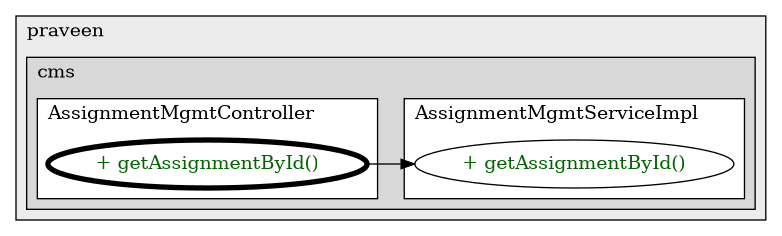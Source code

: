 @startuml

/' diagram meta data start
config=CallConfiguration;
{
  "rootMethod": "s.praveen.cms.controller.AssignmentMgmtController#getAssignmentById(long)",
  "projectClassification": {
    "searchMode": "OpenProject", // OpenProject, AllProjects
    "includedProjects": "",
    "pathEndKeywords": "*.impl",
    "isClientPath": "",
    "isClientName": "",
    "isTestPath": "",
    "isTestName": "",
    "isMappingPath": "",
    "isMappingName": "",
    "isDataAccessPath": "",
    "isDataAccessName": "",
    "isDataStructurePath": "",
    "isDataStructureName": "",
    "isInterfaceStructuresPath": "",
    "isInterfaceStructuresName": "",
    "isEntryPointPath": "",
    "isEntryPointName": "",
    "treatFinalFieldsAsMandatory": false
  },
  "graphRestriction": {
    "classPackageExcludeFilter": "",
    "classPackageIncludeFilter": "",
    "classNameExcludeFilter": "",
    "classNameIncludeFilter": "",
    "methodNameExcludeFilter": "",
    "methodNameIncludeFilter": "",
    "removeByInheritance": "", // inheritance/annotation based filtering is done in a second step
    "removeByAnnotation": "",
    "removeByClassPackage": "", // cleanup the graph after inheritance/annotation based filtering is done
    "removeByClassName": "",
    "cutMappings": false,
    "cutEnum": true,
    "cutTests": true,
    "cutClient": true,
    "cutDataAccess": true,
    "cutInterfaceStructures": true,
    "cutDataStructures": true,
    "cutGetterAndSetter": true,
    "cutConstructors": true
  },
  "graphTraversal": {
    "forwardDepth": 3,
    "backwardDepth": 3,
    "classPackageExcludeFilter": "",
    "classPackageIncludeFilter": "",
    "classNameExcludeFilter": "",
    "classNameIncludeFilter": "",
    "methodNameExcludeFilter": "",
    "methodNameIncludeFilter": "",
    "hideMappings": false,
    "hideDataStructures": false,
    "hidePrivateMethods": true,
    "hideInterfaceCalls": true, // indirection: implementation -> interface (is hidden) -> implementation
    "onlyShowApplicationEntryPoints": false, // root node is included
    "useMethodCallsForStructureDiagram": "ForwardOnly" // ForwardOnly, BothDirections, No
  },
  "details": {
    "aggregation": "GroupByClass", // ByClass, GroupByClass, None
    "showMethodParametersTypes": false,
    "showMethodParametersNames": false,
    "showMethodReturnType": false,
    "showPackageLevels": 2,
    "showCallOrder": false,
    "edgeMode": "MethodsOnly", // TypesOnly, MethodsOnly, TypesAndMethods, MethodsAndDirectTypeUsage
    "showDetailedClassStructure": false
  },
  "rootClass": "s.praveen.cms.controller.AssignmentMgmtController",
  "extensionCallbackMethod": "" // qualified.class.name#methodName - signature: public static String method(String)
}
diagram meta data end '/



digraph g {
    rankdir="LR"
    splines=polyline
    

'nodes 
subgraph cluster_321882441 { 
   	label=praveen
	labeljust=l
	fillcolor="#ececec"
	style=filled
   
   subgraph cluster_1915834990 { 
   	label=cms
	labeljust=l
	fillcolor="#d8d8d8"
	style=filled
   
   subgraph cluster_1265051707 { 
   	label=AssignmentMgmtController
	labeljust=l
	fillcolor=white
	style=filled
   
   AssignmentMgmtController1177992531XXXgetAssignmentById3327612[
	label="+ getAssignmentById()"
	style=filled
	fillcolor=white
	tooltip="AssignmentMgmtController

&#10;  Gets assignment by id.&#10; &#10;  @param id the id&#10;  @return the assignment by id&#10; "
	penwidth=4
	fontcolor=darkgreen
];
} 

subgraph cluster_984077943 { 
   	label=AssignmentMgmtServiceImpl
	labeljust=l
	fillcolor=white
	style=filled
   
   AssignmentMgmtServiceImpl105350576XXXgetAssignmentById3327612[
	label="+ getAssignmentById()"
	style=filled
	fillcolor=white
	tooltip="AssignmentMgmtServiceImpl

&#10;  Gets assignment by id.&#10; &#10;  @param id the id&#10;  @return the assignment by id&#10;  @throws EnityNotFoundException the enity not found exception&#10; "
	fontcolor=darkgreen
];
} 
} 
} 

'edges    
AssignmentMgmtController1177992531XXXgetAssignmentById3327612 -> AssignmentMgmtServiceImpl105350576XXXgetAssignmentById3327612;
    
}
@enduml